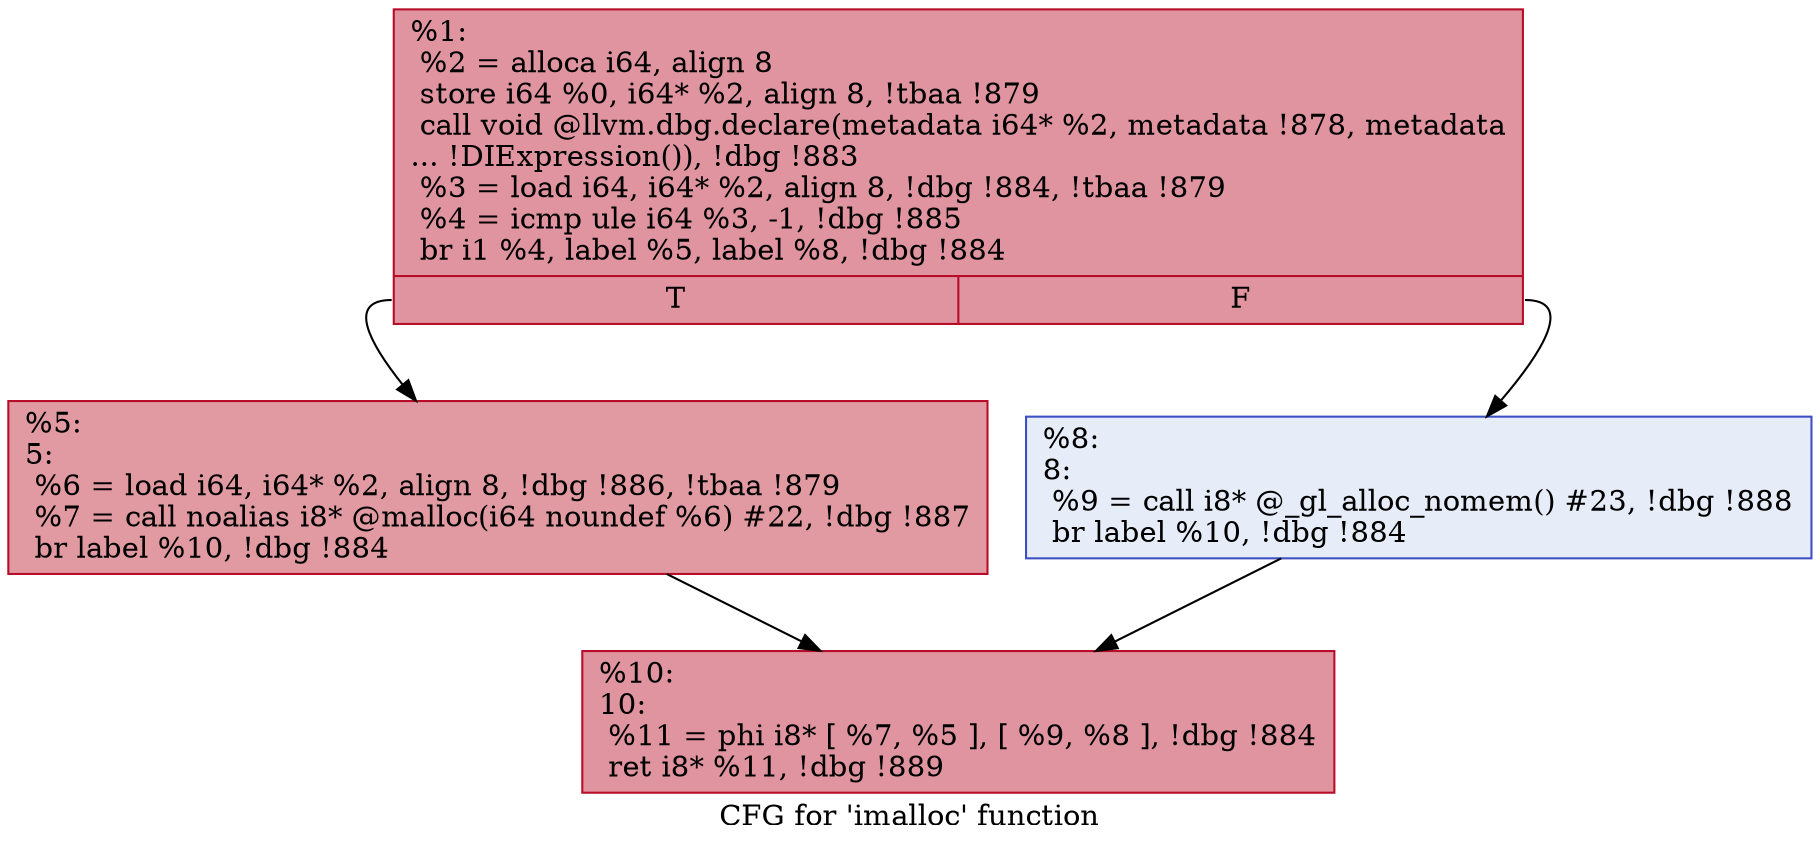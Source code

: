 digraph "CFG for 'imalloc' function" {
	label="CFG for 'imalloc' function";

	Node0x14e9060 [shape=record,color="#b70d28ff", style=filled, fillcolor="#b70d2870",label="{%1:\l  %2 = alloca i64, align 8\l  store i64 %0, i64* %2, align 8, !tbaa !879\l  call void @llvm.dbg.declare(metadata i64* %2, metadata !878, metadata\l... !DIExpression()), !dbg !883\l  %3 = load i64, i64* %2, align 8, !dbg !884, !tbaa !879\l  %4 = icmp ule i64 %3, -1, !dbg !885\l  br i1 %4, label %5, label %8, !dbg !884\l|{<s0>T|<s1>F}}"];
	Node0x14e9060:s0 -> Node0x14e9340;
	Node0x14e9060:s1 -> Node0x14e9390;
	Node0x14e9340 [shape=record,color="#b70d28ff", style=filled, fillcolor="#bb1b2c70",label="{%5:\l5:                                                \l  %6 = load i64, i64* %2, align 8, !dbg !886, !tbaa !879\l  %7 = call noalias i8* @malloc(i64 noundef %6) #22, !dbg !887\l  br label %10, !dbg !884\l}"];
	Node0x14e9340 -> Node0x14e93e0;
	Node0x14e9390 [shape=record,color="#3d50c3ff", style=filled, fillcolor="#c7d7f070",label="{%8:\l8:                                                \l  %9 = call i8* @_gl_alloc_nomem() #23, !dbg !888\l  br label %10, !dbg !884\l}"];
	Node0x14e9390 -> Node0x14e93e0;
	Node0x14e93e0 [shape=record,color="#b70d28ff", style=filled, fillcolor="#b70d2870",label="{%10:\l10:                                               \l  %11 = phi i8* [ %7, %5 ], [ %9, %8 ], !dbg !884\l  ret i8* %11, !dbg !889\l}"];
}
